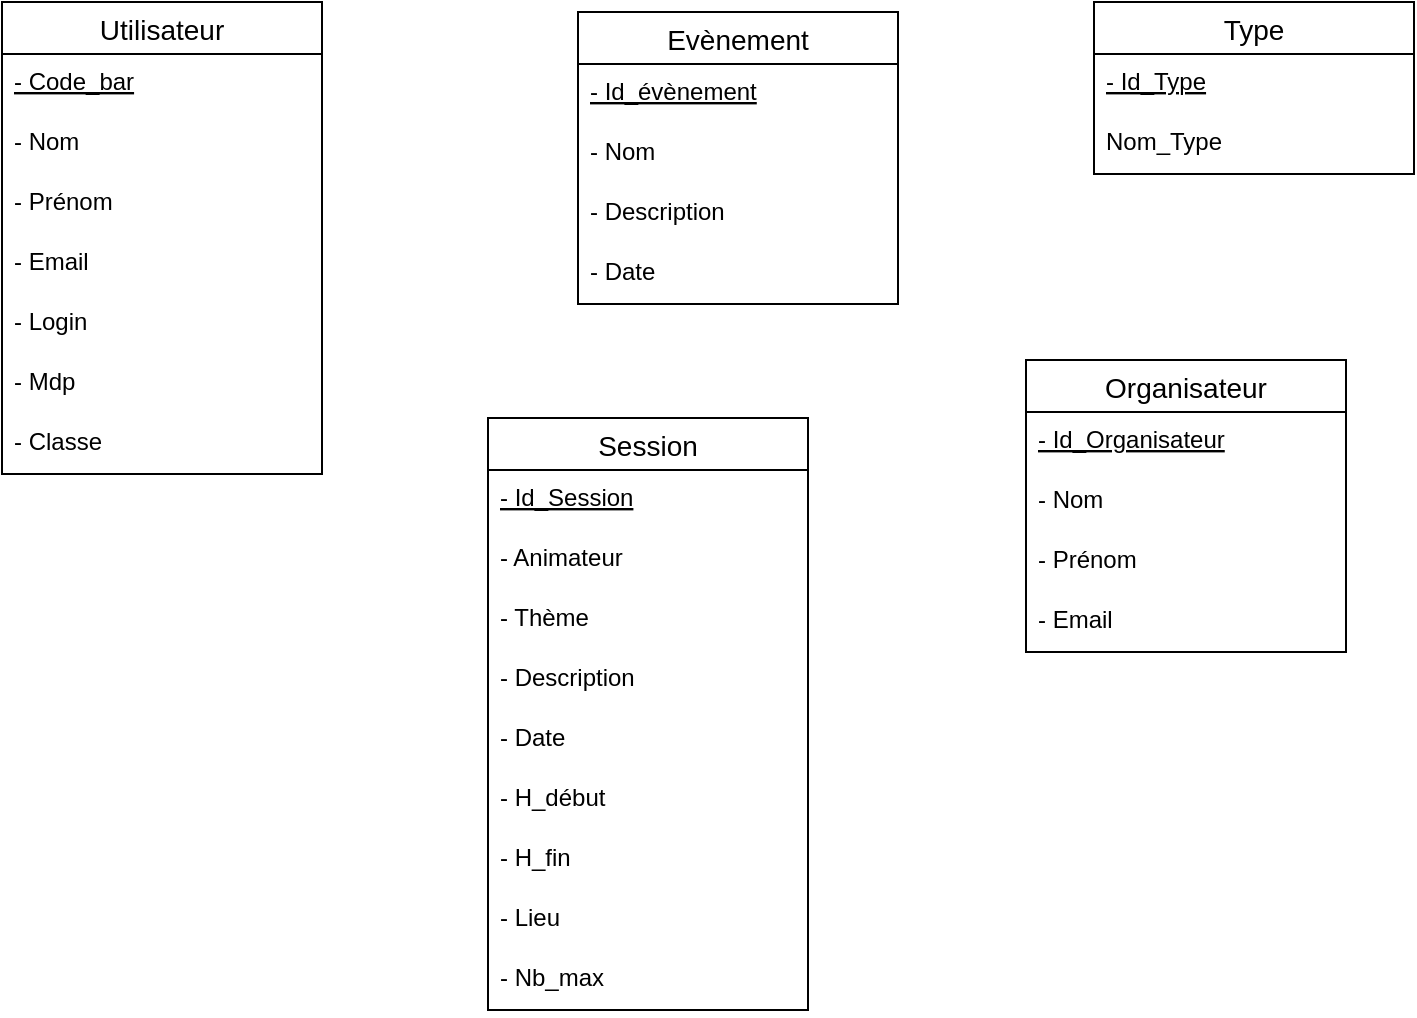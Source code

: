 <mxfile version="15.5.2" type="device"><diagram id="r-YOXuUQBym1y8YEzIM_" name="Page-1"><mxGraphModel dx="1268" dy="86" grid="0" gridSize="10" guides="1" tooltips="1" connect="1" arrows="1" fold="1" page="0" pageScale="1" pageWidth="827" pageHeight="1169" background="none" math="0" shadow="0"><root><mxCell id="0"/><mxCell id="1" parent="0"/><mxCell id="bAAQu08FfkgX_Vpku8oa-1" value="Utilisateur" style="swimlane;fontStyle=0;childLayout=stackLayout;horizontal=1;startSize=26;horizontalStack=0;resizeParent=1;resizeParentMax=0;resizeLast=0;collapsible=1;marginBottom=0;align=center;fontSize=14;" parent="1" vertex="1"><mxGeometry x="-130" y="435" width="160" height="236" as="geometry"/></mxCell><mxCell id="bAAQu08FfkgX_Vpku8oa-2" value="- Code_bar" style="text;strokeColor=none;fillColor=none;spacingLeft=4;spacingRight=4;overflow=hidden;rotatable=0;points=[[0,0.5],[1,0.5]];portConstraint=eastwest;fontSize=12;fontStyle=4" parent="bAAQu08FfkgX_Vpku8oa-1" vertex="1"><mxGeometry y="26" width="160" height="30" as="geometry"/></mxCell><mxCell id="bAAQu08FfkgX_Vpku8oa-3" value="- Nom" style="text;strokeColor=none;fillColor=none;spacingLeft=4;spacingRight=4;overflow=hidden;rotatable=0;points=[[0,0.5],[1,0.5]];portConstraint=eastwest;fontSize=12;" parent="bAAQu08FfkgX_Vpku8oa-1" vertex="1"><mxGeometry y="56" width="160" height="30" as="geometry"/></mxCell><mxCell id="bAAQu08FfkgX_Vpku8oa-7" value="- Prénom" style="text;strokeColor=none;fillColor=none;spacingLeft=4;spacingRight=4;overflow=hidden;rotatable=0;points=[[0,0.5],[1,0.5]];portConstraint=eastwest;fontSize=12;" parent="bAAQu08FfkgX_Vpku8oa-1" vertex="1"><mxGeometry y="86" width="160" height="30" as="geometry"/></mxCell><mxCell id="bAAQu08FfkgX_Vpku8oa-8" value="- Email" style="text;strokeColor=none;fillColor=none;spacingLeft=4;spacingRight=4;overflow=hidden;rotatable=0;points=[[0,0.5],[1,0.5]];portConstraint=eastwest;fontSize=12;" parent="bAAQu08FfkgX_Vpku8oa-1" vertex="1"><mxGeometry y="116" width="160" height="30" as="geometry"/></mxCell><mxCell id="bAAQu08FfkgX_Vpku8oa-5" value="- Login" style="text;strokeColor=none;fillColor=none;spacingLeft=4;spacingRight=4;overflow=hidden;rotatable=0;points=[[0,0.5],[1,0.5]];portConstraint=eastwest;fontSize=12;" parent="bAAQu08FfkgX_Vpku8oa-1" vertex="1"><mxGeometry y="146" width="160" height="30" as="geometry"/></mxCell><mxCell id="bAAQu08FfkgX_Vpku8oa-6" value="- Mdp" style="text;strokeColor=none;fillColor=none;spacingLeft=4;spacingRight=4;overflow=hidden;rotatable=0;points=[[0,0.5],[1,0.5]];portConstraint=eastwest;fontSize=12;" parent="bAAQu08FfkgX_Vpku8oa-1" vertex="1"><mxGeometry y="176" width="160" height="30" as="geometry"/></mxCell><mxCell id="bAAQu08FfkgX_Vpku8oa-4" value="- Classe" style="text;strokeColor=none;fillColor=none;spacingLeft=4;spacingRight=4;overflow=hidden;rotatable=0;points=[[0,0.5],[1,0.5]];portConstraint=eastwest;fontSize=12;" parent="bAAQu08FfkgX_Vpku8oa-1" vertex="1"><mxGeometry y="206" width="160" height="30" as="geometry"/></mxCell><mxCell id="bAAQu08FfkgX_Vpku8oa-9" value="Evènement" style="swimlane;fontStyle=0;childLayout=stackLayout;horizontal=1;startSize=26;horizontalStack=0;resizeParent=1;resizeParentMax=0;resizeLast=0;collapsible=1;marginBottom=0;align=center;fontSize=14;" parent="1" vertex="1"><mxGeometry x="158" y="440" width="160" height="146" as="geometry"/></mxCell><mxCell id="bAAQu08FfkgX_Vpku8oa-10" value="- Id_évènement" style="text;strokeColor=none;fillColor=none;spacingLeft=4;spacingRight=4;overflow=hidden;rotatable=0;points=[[0,0.5],[1,0.5]];portConstraint=eastwest;fontSize=12;fontStyle=4" parent="bAAQu08FfkgX_Vpku8oa-9" vertex="1"><mxGeometry y="26" width="160" height="30" as="geometry"/></mxCell><mxCell id="bAAQu08FfkgX_Vpku8oa-11" value="- Nom" style="text;strokeColor=none;fillColor=none;spacingLeft=4;spacingRight=4;overflow=hidden;rotatable=0;points=[[0,0.5],[1,0.5]];portConstraint=eastwest;fontSize=12;" parent="bAAQu08FfkgX_Vpku8oa-9" vertex="1"><mxGeometry y="56" width="160" height="30" as="geometry"/></mxCell><mxCell id="bAAQu08FfkgX_Vpku8oa-13" value="- Description" style="text;strokeColor=none;fillColor=none;spacingLeft=4;spacingRight=4;overflow=hidden;rotatable=0;points=[[0,0.5],[1,0.5]];portConstraint=eastwest;fontSize=12;" parent="bAAQu08FfkgX_Vpku8oa-9" vertex="1"><mxGeometry y="86" width="160" height="30" as="geometry"/></mxCell><mxCell id="bAAQu08FfkgX_Vpku8oa-12" value="- Date" style="text;strokeColor=none;fillColor=none;spacingLeft=4;spacingRight=4;overflow=hidden;rotatable=0;points=[[0,0.5],[1,0.5]];portConstraint=eastwest;fontSize=12;" parent="bAAQu08FfkgX_Vpku8oa-9" vertex="1"><mxGeometry y="116" width="160" height="30" as="geometry"/></mxCell><mxCell id="bAAQu08FfkgX_Vpku8oa-15" value="Type" style="swimlane;fontStyle=0;childLayout=stackLayout;horizontal=1;startSize=26;horizontalStack=0;resizeParent=1;resizeParentMax=0;resizeLast=0;collapsible=1;marginBottom=0;align=center;fontSize=14;" parent="1" vertex="1"><mxGeometry x="416" y="435" width="160" height="86" as="geometry"/></mxCell><mxCell id="bAAQu08FfkgX_Vpku8oa-16" value="- Id_Type" style="text;strokeColor=none;fillColor=none;spacingLeft=4;spacingRight=4;overflow=hidden;rotatable=0;points=[[0,0.5],[1,0.5]];portConstraint=eastwest;fontSize=12;fontStyle=4" parent="bAAQu08FfkgX_Vpku8oa-15" vertex="1"><mxGeometry y="26" width="160" height="30" as="geometry"/></mxCell><mxCell id="bAAQu08FfkgX_Vpku8oa-17" value="Nom_Type" style="text;strokeColor=none;fillColor=none;spacingLeft=4;spacingRight=4;overflow=hidden;rotatable=0;points=[[0,0.5],[1,0.5]];portConstraint=eastwest;fontSize=12;" parent="bAAQu08FfkgX_Vpku8oa-15" vertex="1"><mxGeometry y="56" width="160" height="30" as="geometry"/></mxCell><mxCell id="bAAQu08FfkgX_Vpku8oa-19" value="Session" style="swimlane;fontStyle=0;childLayout=stackLayout;horizontal=1;startSize=26;horizontalStack=0;resizeParent=1;resizeParentMax=0;resizeLast=0;collapsible=1;marginBottom=0;align=center;fontSize=14;" parent="1" vertex="1"><mxGeometry x="113" y="643" width="160" height="296" as="geometry"/></mxCell><mxCell id="bAAQu08FfkgX_Vpku8oa-20" value="- Id_Session" style="text;strokeColor=none;fillColor=none;spacingLeft=4;spacingRight=4;overflow=hidden;rotatable=0;points=[[0,0.5],[1,0.5]];portConstraint=eastwest;fontSize=12;fontStyle=4" parent="bAAQu08FfkgX_Vpku8oa-19" vertex="1"><mxGeometry y="26" width="160" height="30" as="geometry"/></mxCell><mxCell id="bAAQu08FfkgX_Vpku8oa-21" value="- Animateur" style="text;strokeColor=none;fillColor=none;spacingLeft=4;spacingRight=4;overflow=hidden;rotatable=0;points=[[0,0.5],[1,0.5]];portConstraint=eastwest;fontSize=12;" parent="bAAQu08FfkgX_Vpku8oa-19" vertex="1"><mxGeometry y="56" width="160" height="30" as="geometry"/></mxCell><mxCell id="bAAQu08FfkgX_Vpku8oa-22" value="- Thème" style="text;strokeColor=none;fillColor=none;spacingLeft=4;spacingRight=4;overflow=hidden;rotatable=0;points=[[0,0.5],[1,0.5]];portConstraint=eastwest;fontSize=12;" parent="bAAQu08FfkgX_Vpku8oa-19" vertex="1"><mxGeometry y="86" width="160" height="30" as="geometry"/></mxCell><mxCell id="bAAQu08FfkgX_Vpku8oa-24" value="- Description" style="text;strokeColor=none;fillColor=none;spacingLeft=4;spacingRight=4;overflow=hidden;rotatable=0;points=[[0,0.5],[1,0.5]];portConstraint=eastwest;fontSize=12;" parent="bAAQu08FfkgX_Vpku8oa-19" vertex="1"><mxGeometry y="116" width="160" height="30" as="geometry"/></mxCell><mxCell id="bAAQu08FfkgX_Vpku8oa-25" value="- Date" style="text;strokeColor=none;fillColor=none;spacingLeft=4;spacingRight=4;overflow=hidden;rotatable=0;points=[[0,0.5],[1,0.5]];portConstraint=eastwest;fontSize=12;" parent="bAAQu08FfkgX_Vpku8oa-19" vertex="1"><mxGeometry y="146" width="160" height="30" as="geometry"/></mxCell><mxCell id="bAAQu08FfkgX_Vpku8oa-26" value="- H_début" style="text;strokeColor=none;fillColor=none;spacingLeft=4;spacingRight=4;overflow=hidden;rotatable=0;points=[[0,0.5],[1,0.5]];portConstraint=eastwest;fontSize=12;" parent="bAAQu08FfkgX_Vpku8oa-19" vertex="1"><mxGeometry y="176" width="160" height="30" as="geometry"/></mxCell><mxCell id="bAAQu08FfkgX_Vpku8oa-27" value="- H_fin" style="text;strokeColor=none;fillColor=none;spacingLeft=4;spacingRight=4;overflow=hidden;rotatable=0;points=[[0,0.5],[1,0.5]];portConstraint=eastwest;fontSize=12;" parent="bAAQu08FfkgX_Vpku8oa-19" vertex="1"><mxGeometry y="206" width="160" height="30" as="geometry"/></mxCell><mxCell id="bAAQu08FfkgX_Vpku8oa-28" value="- Lieu" style="text;strokeColor=none;fillColor=none;spacingLeft=4;spacingRight=4;overflow=hidden;rotatable=0;points=[[0,0.5],[1,0.5]];portConstraint=eastwest;fontSize=12;" parent="bAAQu08FfkgX_Vpku8oa-19" vertex="1"><mxGeometry y="236" width="160" height="30" as="geometry"/></mxCell><mxCell id="bAAQu08FfkgX_Vpku8oa-23" value="- Nb_max" style="text;strokeColor=none;fillColor=none;spacingLeft=4;spacingRight=4;overflow=hidden;rotatable=0;points=[[0,0.5],[1,0.5]];portConstraint=eastwest;fontSize=12;" parent="bAAQu08FfkgX_Vpku8oa-19" vertex="1"><mxGeometry y="266" width="160" height="30" as="geometry"/></mxCell><mxCell id="bAAQu08FfkgX_Vpku8oa-29" value="Organisateur" style="swimlane;fontStyle=0;childLayout=stackLayout;horizontal=1;startSize=26;horizontalStack=0;resizeParent=1;resizeParentMax=0;resizeLast=0;collapsible=1;marginBottom=0;align=center;fontSize=14;" parent="1" vertex="1"><mxGeometry x="382" y="614" width="160" height="146" as="geometry"/></mxCell><mxCell id="bAAQu08FfkgX_Vpku8oa-30" value="- Id_Organisateur" style="text;strokeColor=none;fillColor=none;spacingLeft=4;spacingRight=4;overflow=hidden;rotatable=0;points=[[0,0.5],[1,0.5]];portConstraint=eastwest;fontSize=12;fontStyle=4" parent="bAAQu08FfkgX_Vpku8oa-29" vertex="1"><mxGeometry y="26" width="160" height="30" as="geometry"/></mxCell><mxCell id="bAAQu08FfkgX_Vpku8oa-31" value="- Nom" style="text;strokeColor=none;fillColor=none;spacingLeft=4;spacingRight=4;overflow=hidden;rotatable=0;points=[[0,0.5],[1,0.5]];portConstraint=eastwest;fontSize=12;" parent="bAAQu08FfkgX_Vpku8oa-29" vertex="1"><mxGeometry y="56" width="160" height="30" as="geometry"/></mxCell><mxCell id="bAAQu08FfkgX_Vpku8oa-32" value="- Prénom" style="text;strokeColor=none;fillColor=none;spacingLeft=4;spacingRight=4;overflow=hidden;rotatable=0;points=[[0,0.5],[1,0.5]];portConstraint=eastwest;fontSize=12;" parent="bAAQu08FfkgX_Vpku8oa-29" vertex="1"><mxGeometry y="86" width="160" height="30" as="geometry"/></mxCell><mxCell id="bAAQu08FfkgX_Vpku8oa-33" value="- Email" style="text;strokeColor=none;fillColor=none;spacingLeft=4;spacingRight=4;overflow=hidden;rotatable=0;points=[[0,0.5],[1,0.5]];portConstraint=eastwest;fontSize=12;" parent="bAAQu08FfkgX_Vpku8oa-29" vertex="1"><mxGeometry y="116" width="160" height="30" as="geometry"/></mxCell></root></mxGraphModel></diagram></mxfile>